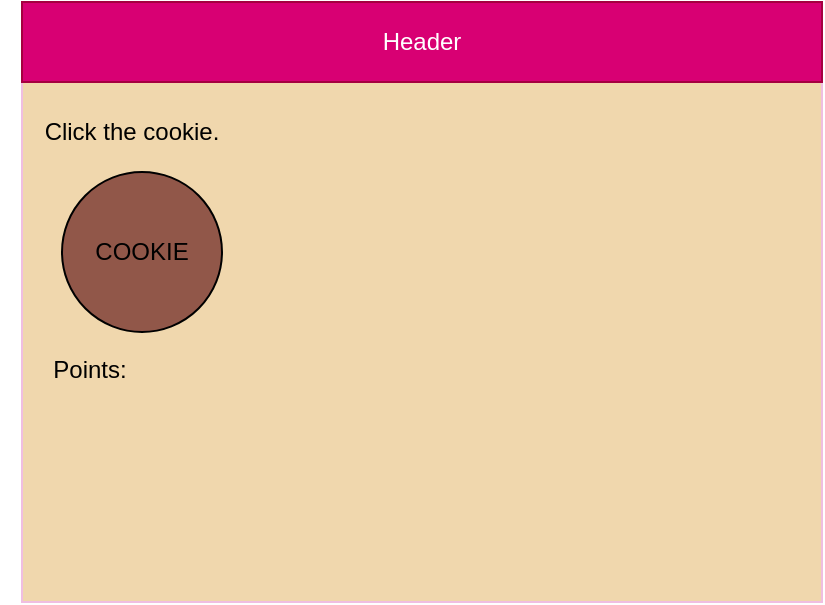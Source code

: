 <mxfile>
    <diagram id="pIaEtrtLPv3HG8r1JEND" name="Page-1">
        <mxGraphModel dx="594" dy="561" grid="1" gridSize="10" guides="1" tooltips="1" connect="1" arrows="1" fold="1" page="1" pageScale="1" pageWidth="850" pageHeight="1100" math="0" shadow="0">
            <root>
                <mxCell id="0"/>
                <mxCell id="1" parent="0"/>
                <mxCell id="2" value="" style="rounded=0;whiteSpace=wrap;html=1;strokeColor=#F0BEE1;fillColor=#F0D7AD;" parent="1" vertex="1">
                    <mxGeometry x="80" y="80" width="400" height="300" as="geometry"/>
                </mxCell>
                <mxCell id="3" value="Header" style="rounded=0;whiteSpace=wrap;html=1;fillColor=#d80073;fontColor=#ffffff;strokeColor=#A50040;" parent="1" vertex="1">
                    <mxGeometry x="80" y="80" width="400" height="40" as="geometry"/>
                </mxCell>
                <mxCell id="7" value="COOKIE" style="ellipse;whiteSpace=wrap;html=1;aspect=fixed;strokeColor=#000000;fillColor=#915749;" vertex="1" parent="1">
                    <mxGeometry x="100" y="165" width="80" height="80" as="geometry"/>
                </mxCell>
                <mxCell id="8" value="&lt;font color=&quot;#000000&quot;&gt;Click the cookie.&lt;/font&gt;" style="text;html=1;strokeColor=none;fillColor=none;align=center;verticalAlign=middle;whiteSpace=wrap;rounded=0;" vertex="1" parent="1">
                    <mxGeometry x="80" y="130" width="110" height="30" as="geometry"/>
                </mxCell>
                <mxCell id="9" value="Points:" style="text;html=1;strokeColor=none;fillColor=none;align=center;verticalAlign=middle;whiteSpace=wrap;rounded=0;fontColor=#000000;" vertex="1" parent="1">
                    <mxGeometry x="69" y="249" width="90" height="30" as="geometry"/>
                </mxCell>
            </root>
        </mxGraphModel>
    </diagram>
</mxfile>